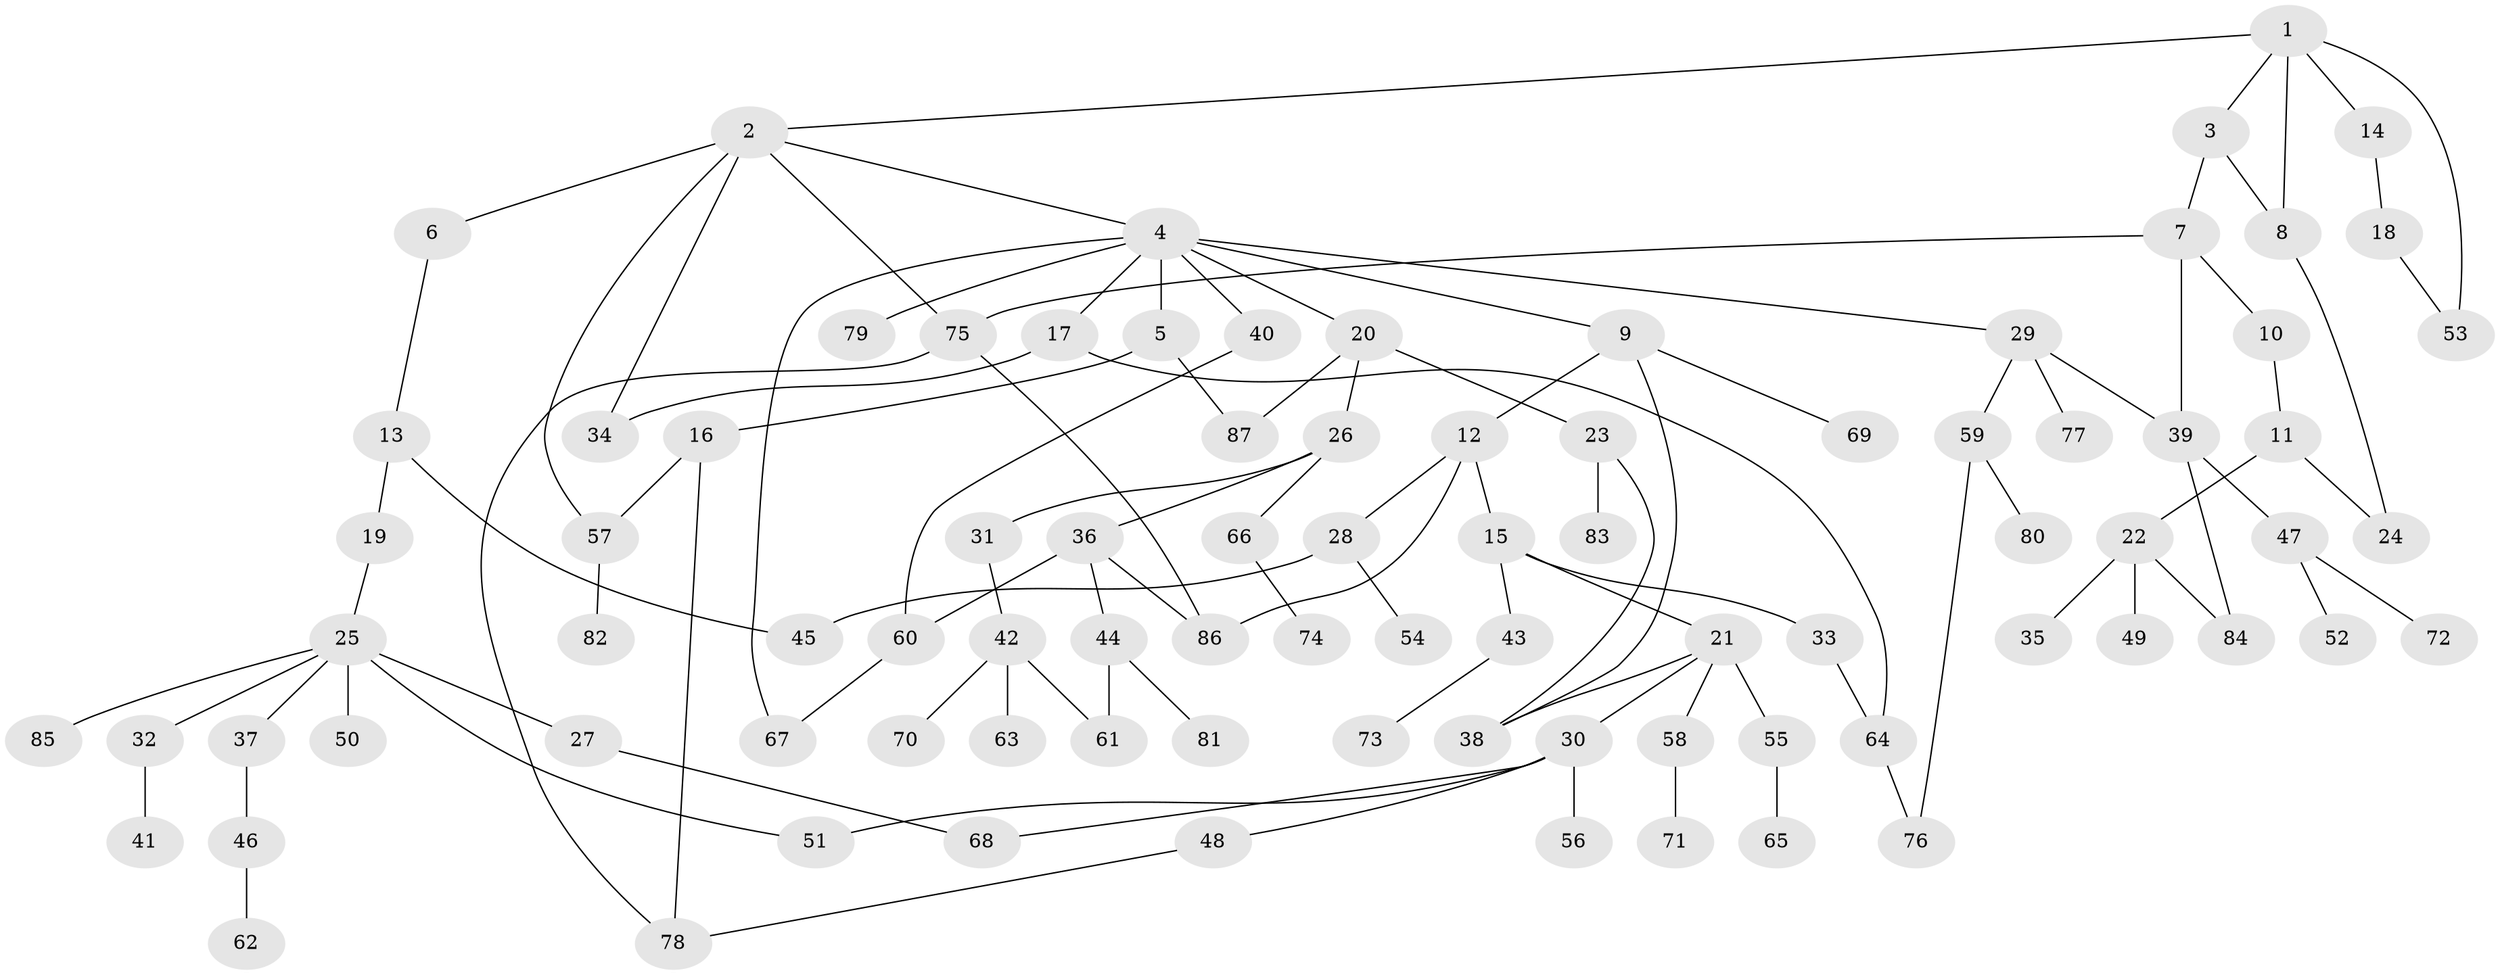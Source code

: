 // coarse degree distribution, {4: 0.125, 13: 0.017857142857142856, 5: 0.08928571428571429, 2: 0.23214285714285715, 3: 0.14285714285714285, 6: 0.03571428571428571, 1: 0.3392857142857143, 7: 0.017857142857142856}
// Generated by graph-tools (version 1.1) at 2025/51/02/27/25 19:51:40]
// undirected, 87 vertices, 109 edges
graph export_dot {
graph [start="1"]
  node [color=gray90,style=filled];
  1;
  2;
  3;
  4;
  5;
  6;
  7;
  8;
  9;
  10;
  11;
  12;
  13;
  14;
  15;
  16;
  17;
  18;
  19;
  20;
  21;
  22;
  23;
  24;
  25;
  26;
  27;
  28;
  29;
  30;
  31;
  32;
  33;
  34;
  35;
  36;
  37;
  38;
  39;
  40;
  41;
  42;
  43;
  44;
  45;
  46;
  47;
  48;
  49;
  50;
  51;
  52;
  53;
  54;
  55;
  56;
  57;
  58;
  59;
  60;
  61;
  62;
  63;
  64;
  65;
  66;
  67;
  68;
  69;
  70;
  71;
  72;
  73;
  74;
  75;
  76;
  77;
  78;
  79;
  80;
  81;
  82;
  83;
  84;
  85;
  86;
  87;
  1 -- 2;
  1 -- 3;
  1 -- 8;
  1 -- 14;
  1 -- 53;
  2 -- 4;
  2 -- 6;
  2 -- 34;
  2 -- 57;
  2 -- 75;
  3 -- 7;
  3 -- 8;
  4 -- 5;
  4 -- 9;
  4 -- 17;
  4 -- 20;
  4 -- 29;
  4 -- 40;
  4 -- 79;
  4 -- 67;
  5 -- 16;
  5 -- 87;
  6 -- 13;
  7 -- 10;
  7 -- 75;
  7 -- 39;
  8 -- 24;
  9 -- 12;
  9 -- 38;
  9 -- 69;
  10 -- 11;
  11 -- 22;
  11 -- 24;
  12 -- 15;
  12 -- 28;
  12 -- 86;
  13 -- 19;
  13 -- 45;
  14 -- 18;
  15 -- 21;
  15 -- 33;
  15 -- 43;
  16 -- 57;
  16 -- 78;
  17 -- 64;
  17 -- 34;
  18 -- 53;
  19 -- 25;
  20 -- 23;
  20 -- 26;
  20 -- 87;
  21 -- 30;
  21 -- 55;
  21 -- 58;
  21 -- 38;
  22 -- 35;
  22 -- 49;
  22 -- 84;
  23 -- 83;
  23 -- 38;
  25 -- 27;
  25 -- 32;
  25 -- 37;
  25 -- 50;
  25 -- 85;
  25 -- 51;
  26 -- 31;
  26 -- 36;
  26 -- 66;
  27 -- 68;
  28 -- 45;
  28 -- 54;
  29 -- 39;
  29 -- 59;
  29 -- 77;
  30 -- 48;
  30 -- 51;
  30 -- 56;
  30 -- 68;
  31 -- 42;
  32 -- 41;
  33 -- 64;
  36 -- 44;
  36 -- 60;
  36 -- 86;
  37 -- 46;
  39 -- 47;
  39 -- 84;
  40 -- 60;
  42 -- 63;
  42 -- 70;
  42 -- 61;
  43 -- 73;
  44 -- 61;
  44 -- 81;
  46 -- 62;
  47 -- 52;
  47 -- 72;
  48 -- 78;
  55 -- 65;
  57 -- 82;
  58 -- 71;
  59 -- 80;
  59 -- 76;
  60 -- 67;
  64 -- 76;
  66 -- 74;
  75 -- 78;
  75 -- 86;
}
